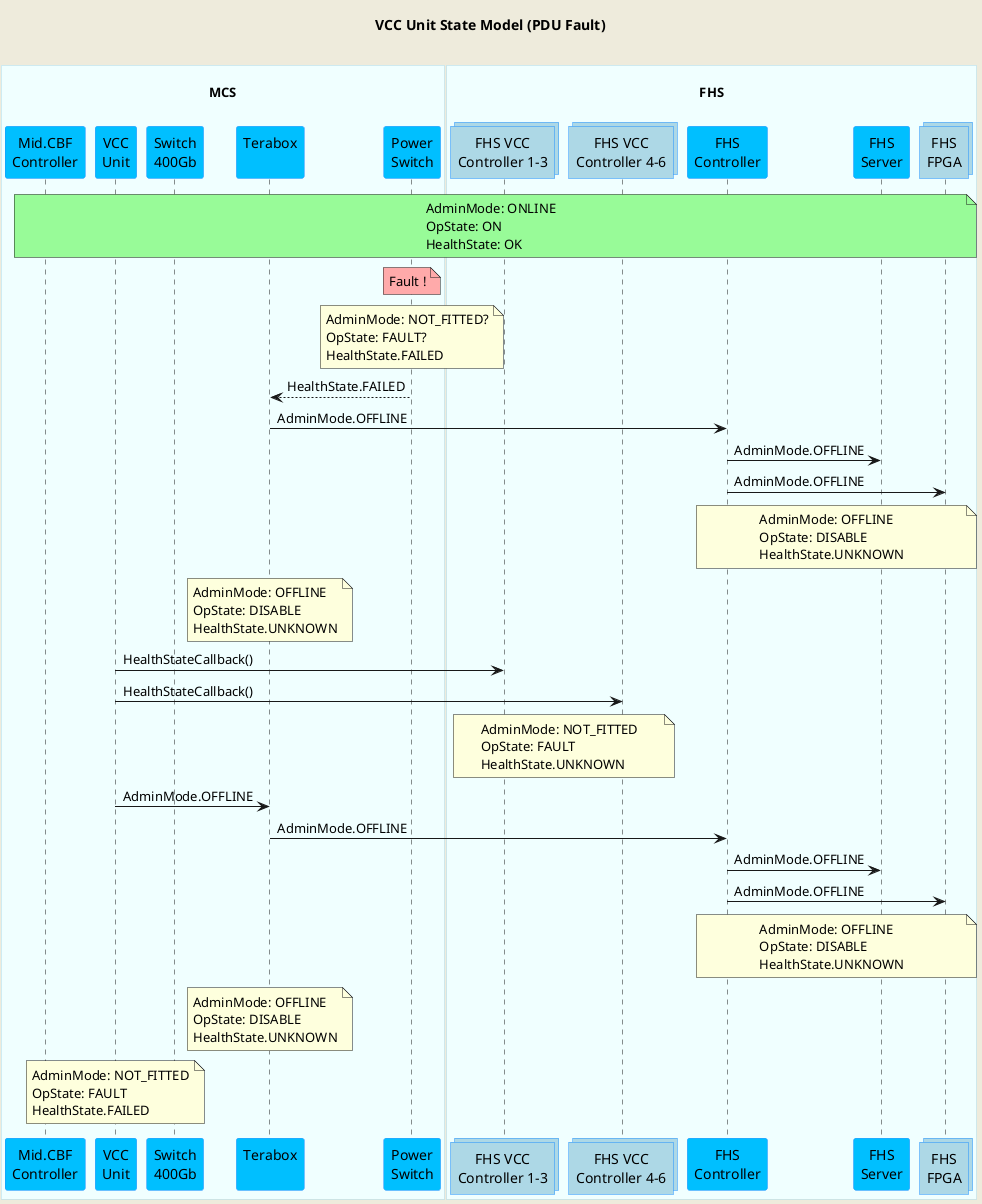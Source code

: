 @startuml
'https://plantuml.com/sequence-diagram
skinparam backgroundColor #EEEBDC
skinparam sequence {
ParticipantBorderColor DodgerBlue
ParticipantBackgroundColor DeepSkyBlue
ActorBorderColor DarkGreen
ActorBackgroundColor Green
BoxBorderColor LightBlue
BoxBackgroundColor #F0FFFF
}
skinparam collections {
  BackGroundColor LightBlue
  BorderColor DodgerBlue
}
skinparam database {
  BackgroundColor LightGreen
  BorderColor DarkGreen
}
title VCC Unit State Model (PDU Fault)\n
' participant "LMC\n" as lmc #Thistle
box "\nMCS\n"
  participant "Mid.CBF\nController" as controller
  participant "VCC\nUnit" as vcc_unit
  participant "Switch\n400Gb" as switch
  participant "Terabox\n" as terabox
  participant "Power\nSwitch" as ps
end box
' participant "Local\nCache" as cache #Salmon
' participant "PDU\n" as pdu #Orange
' participant "FHS\nBMC" as fhs_bmc #Grey
' participant "FPGA\nBMC" as fpga_bmc #Grey
box "\nFHS\n"
    collections "FHS VCC\nController 1-3" as vcc_cont1
    collections "FHS VCC\nController 4-6" as vcc_cont2

    participant "FHS\nController" as fhs_cont
    participant "FHS\nServer" as fhs_cpu
    collections "FHS\nFPGA" as fhs_fpga
end box

note over controller, fhs_fpga #PaleGreen  : AdminMode: ONLINE\nOpState: ON\nHealthState: OK

note over ps #FFAAAA         : Fault !
note over ps                   : AdminMode: NOT_FITTED?\nOpState: FAULT?\nHealthState.FAILED

terabox           <--  ps     : HealthState.FAILED
terabox           ->  fhs_cont     : AdminMode.OFFLINE

fhs_cont           ->  fhs_cpu     : AdminMode.OFFLINE
fhs_cont           ->  fhs_fpga    : AdminMode.OFFLINE
note over fhs_cont, fhs_fpga       : AdminMode: OFFLINE\nOpState: DISABLE\nHealthState.UNKNOWN
note over terabox                 : AdminMode: OFFLINE\nOpState: DISABLE\nHealthState.UNKNOWN



vcc_unit            ->  vcc_cont1  : HealthStateCallback()
vcc_unit            ->  vcc_cont2  : HealthStateCallback()
note over vcc_cont1, vcc_cont2     : AdminMode: NOT_FITTED\nOpState: FAULT\nHealthState.UNKNOWN

vcc_unit           ->  terabox    : AdminMode.OFFLINE
' terabox            ->   ps        : AdminMode.OFFLINE
' note over ps                      : AdminMode: OFFLINE\nOpState: DISABLE\nHealthState.UNKNOWN
terabox            ->  fhs_cont   : AdminMode.OFFLINE

fhs_cont           ->  fhs_cpu     : AdminMode.OFFLINE
fhs_cont           ->  fhs_fpga    : AdminMode.OFFLINE
note over fhs_cont, fhs_fpga       : AdminMode: OFFLINE\nOpState: DISABLE\nHealthState.UNKNOWN
note over terabox                 : AdminMode: OFFLINE\nOpState: DISABLE\nHealthState.UNKNOWN
note over vcc_unit               : AdminMode: NOT_FITTED\nOpState: FAULT\nHealthState.FAILED


@enduml
